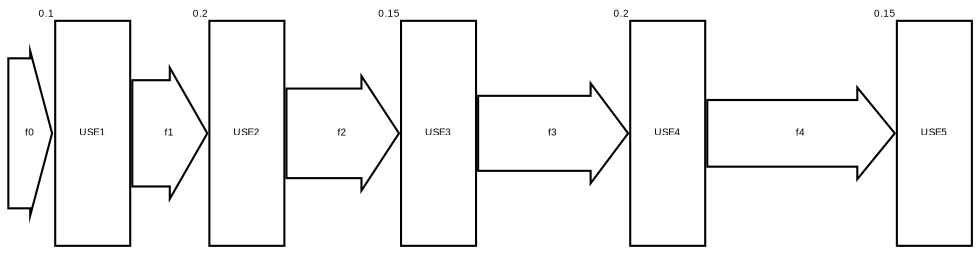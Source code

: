 digraph {
	graph [nodesep=0]
	node [fontname=Arial fontsize=5 shape=rectangle]
	f0 [label=f0 height=1.101570144781319 shape=rarrow width=0.25]
	USE1 [label=USE1 height=1.5 width=0.5 xlabel=0.1]
	f1 [label=f1 height=0.8786932141569023 shape=rarrow width=0.5]
	USE2 [label=USE2 height=1.5 width=0.5 xlabel=0.2]
	f2 [label=f2 height=0.7698244703359013 shape=rarrow width=0.75]
	USE3 [label=USE3 height=1.5 width=0.5 xlabel=0.15]
	f3 [label=f3 height=0.6717227608662931 shape=rarrow width=1]
	USE4 [label=USE4 height=1.5 width=0.5 xlabel=0.2]
	f4 [label=f4 height=0.6061880125747942 shape=rarrow width=1.25]
	USE5 [label=USE5 height=1.5 width=0.5 xlabel=0.15]
}
